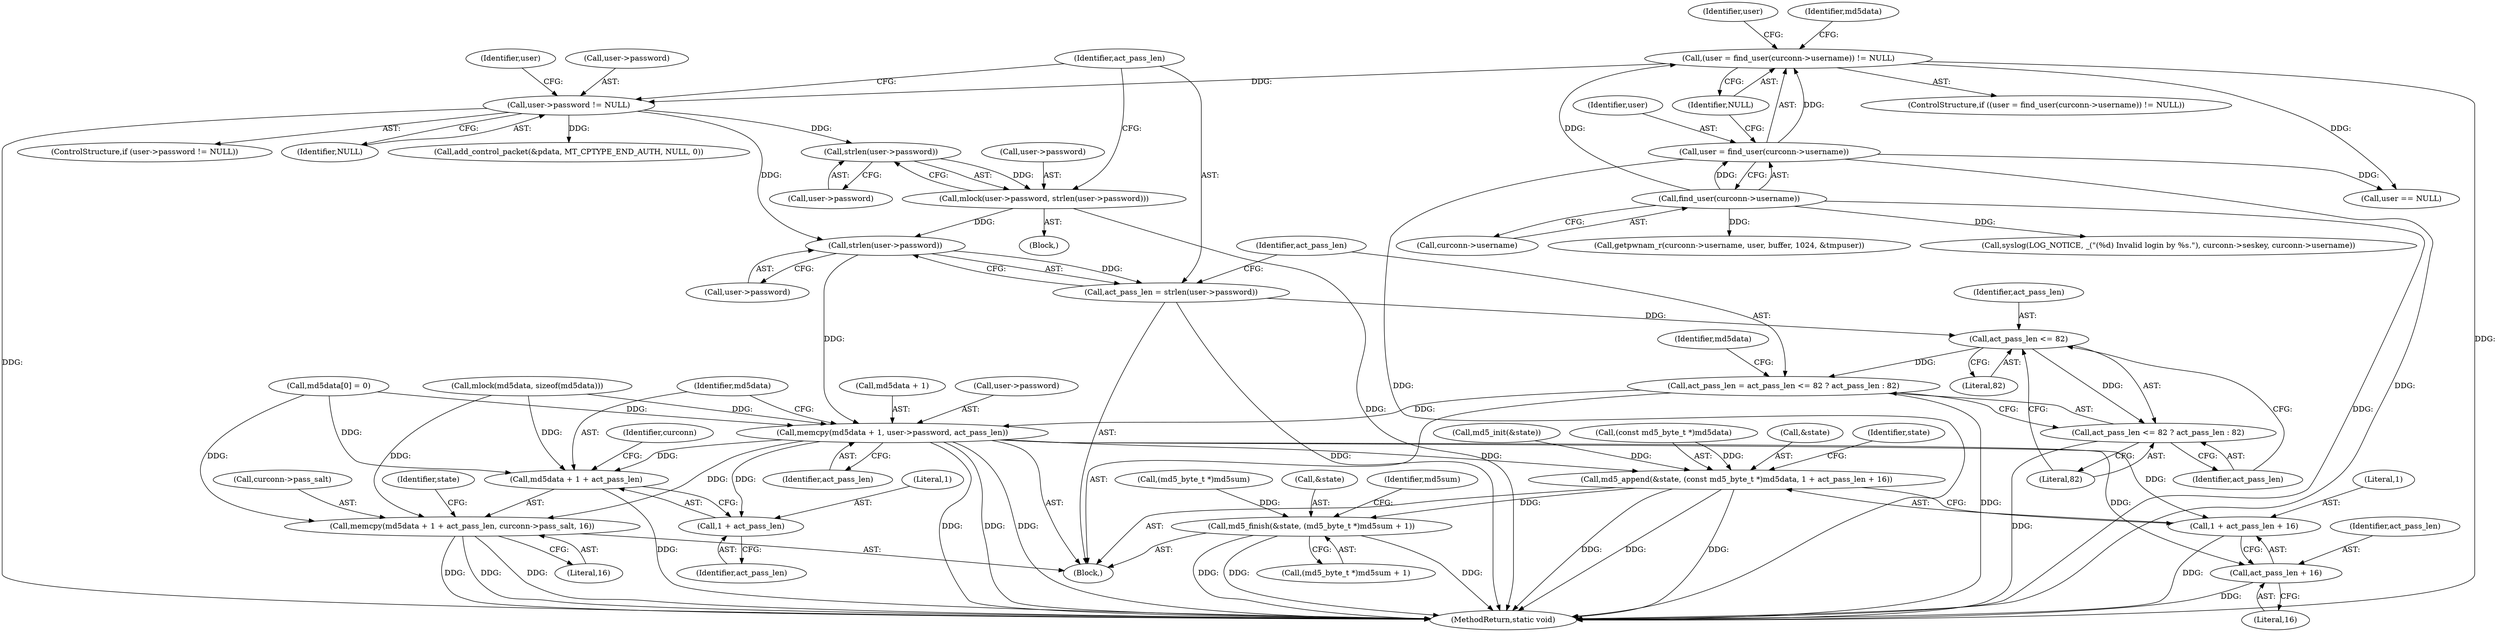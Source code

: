 digraph "0_MAC-Telnet_b69d11727d4f0f8cf719c79e3fb700f55ca03e9a_2@API" {
"1000174" [label="(Call,strlen(user->password))"];
"1000158" [label="(Call,user->password != NULL)"];
"1000139" [label="(Call,(user = find_user(curconn->username)) != NULL)"];
"1000140" [label="(Call,user = find_user(curconn->username))"];
"1000142" [label="(Call,find_user(curconn->username))"];
"1000164" [label="(Call,mlock(user->password, strlen(user->password)))"];
"1000168" [label="(Call,strlen(user->password))"];
"1000172" [label="(Call,act_pass_len = strlen(user->password))"];
"1000181" [label="(Call,act_pass_len <= 82)"];
"1000178" [label="(Call,act_pass_len = act_pass_len <= 82 ? act_pass_len : 82)"];
"1000191" [label="(Call,memcpy(md5data + 1, user->password, act_pass_len))"];
"1000199" [label="(Call,memcpy(md5data + 1 + act_pass_len, curconn->pass_salt, 16))"];
"1000200" [label="(Call,md5data + 1 + act_pass_len)"];
"1000202" [label="(Call,1 + act_pass_len)"];
"1000212" [label="(Call,md5_append(&state, (const md5_byte_t *)md5data, 1 + act_pass_len + 16))"];
"1000223" [label="(Call,md5_finish(&state, (md5_byte_t *)md5sum + 1))"];
"1000218" [label="(Call,1 + act_pass_len + 16)"];
"1000220" [label="(Call,act_pass_len + 16)"];
"1000180" [label="(Call,act_pass_len <= 82 ? act_pass_len : 82)"];
"1000211" [label="(Identifier,state)"];
"1000178" [label="(Call,act_pass_len = act_pass_len <= 82 ? act_pass_len : 82)"];
"1000219" [label="(Literal,1)"];
"1000277" [label="(Identifier,user)"];
"1000157" [label="(ControlStructure,if (user->password != NULL))"];
"1000195" [label="(Call,user->password)"];
"1000143" [label="(Call,curconn->username)"];
"1000202" [label="(Call,1 + act_pass_len)"];
"1000198" [label="(Identifier,act_pass_len)"];
"1000191" [label="(Call,memcpy(md5data + 1, user->password, act_pass_len))"];
"1000163" [label="(Block,)"];
"1000186" [label="(Call,md5data[0] = 0)"];
"1000150" [label="(Identifier,md5data)"];
"1000169" [label="(Call,user->password)"];
"1000164" [label="(Call,mlock(user->password, strlen(user->password)))"];
"1000705" [label="(MethodReturn,static void)"];
"1000200" [label="(Call,md5data + 1 + act_pass_len)"];
"1000276" [label="(Call,user == NULL)"];
"1000227" [label="(Call,(md5_byte_t *)md5sum)"];
"1000222" [label="(Literal,16)"];
"1000166" [label="(Identifier,user)"];
"1000182" [label="(Identifier,act_pass_len)"];
"1000224" [label="(Call,&state)"];
"1000209" [label="(Call,md5_init(&state))"];
"1000221" [label="(Identifier,act_pass_len)"];
"1000180" [label="(Call,act_pass_len <= 82 ? act_pass_len : 82)"];
"1000201" [label="(Identifier,md5data)"];
"1000142" [label="(Call,find_user(curconn->username))"];
"1000212" [label="(Call,md5_append(&state, (const md5_byte_t *)md5data, 1 + act_pass_len + 16))"];
"1000165" [label="(Call,user->password)"];
"1000174" [label="(Call,strlen(user->password))"];
"1000208" [label="(Literal,16)"];
"1000204" [label="(Identifier,act_pass_len)"];
"1000192" [label="(Call,md5data + 1)"];
"1000206" [label="(Identifier,curconn)"];
"1000218" [label="(Call,1 + act_pass_len + 16)"];
"1000141" [label="(Identifier,user)"];
"1000226" [label="(Call,(md5_byte_t *)md5sum + 1)"];
"1000188" [label="(Identifier,md5data)"];
"1000184" [label="(Identifier,act_pass_len)"];
"1000215" [label="(Call,(const md5_byte_t *)md5data)"];
"1000183" [label="(Literal,82)"];
"1000220" [label="(Call,act_pass_len + 16)"];
"1000179" [label="(Identifier,act_pass_len)"];
"1000173" [label="(Identifier,act_pass_len)"];
"1000159" [label="(Call,user->password)"];
"1000203" [label="(Literal,1)"];
"1000213" [label="(Call,&state)"];
"1000181" [label="(Call,act_pass_len <= 82)"];
"1000162" [label="(Identifier,NULL)"];
"1000225" [label="(Identifier,state)"];
"1000223" [label="(Call,md5_finish(&state, (md5_byte_t *)md5sum + 1))"];
"1000140" [label="(Call,user = find_user(curconn->username))"];
"1000158" [label="(Call,user->password != NULL)"];
"1000168" [label="(Call,strlen(user->password))"];
"1000185" [label="(Literal,82)"];
"1000233" [label="(Identifier,md5sum)"];
"1000175" [label="(Call,user->password)"];
"1000138" [label="(ControlStructure,if ((user = find_user(curconn->username)) != NULL))"];
"1000146" [label="(Identifier,NULL)"];
"1000149" [label="(Call,mlock(md5data, sizeof(md5data)))"];
"1000256" [label="(Call,add_control_packet(&pdata, MT_CPTYPE_END_AUTH, NULL, 0))"];
"1000409" [label="(Call,getpwnam_r(curconn->username, user, buffer, 1024, &tmpuser))"];
"1000199" [label="(Call,memcpy(md5data + 1 + act_pass_len, curconn->pass_salt, 16))"];
"1000139" [label="(Call,(user = find_user(curconn->username)) != NULL)"];
"1000147" [label="(Block,)"];
"1000172" [label="(Call,act_pass_len = strlen(user->password))"];
"1000205" [label="(Call,curconn->pass_salt)"];
"1000288" [label="(Call,syslog(LOG_NOTICE, _(\"(%d) Invalid login by %s.\"), curconn->seskey, curconn->username))"];
"1000174" -> "1000172"  [label="AST: "];
"1000174" -> "1000175"  [label="CFG: "];
"1000175" -> "1000174"  [label="AST: "];
"1000172" -> "1000174"  [label="CFG: "];
"1000174" -> "1000172"  [label="DDG: "];
"1000158" -> "1000174"  [label="DDG: "];
"1000164" -> "1000174"  [label="DDG: "];
"1000174" -> "1000191"  [label="DDG: "];
"1000158" -> "1000157"  [label="AST: "];
"1000158" -> "1000162"  [label="CFG: "];
"1000159" -> "1000158"  [label="AST: "];
"1000162" -> "1000158"  [label="AST: "];
"1000166" -> "1000158"  [label="CFG: "];
"1000173" -> "1000158"  [label="CFG: "];
"1000158" -> "1000705"  [label="DDG: "];
"1000139" -> "1000158"  [label="DDG: "];
"1000158" -> "1000168"  [label="DDG: "];
"1000158" -> "1000256"  [label="DDG: "];
"1000139" -> "1000138"  [label="AST: "];
"1000139" -> "1000146"  [label="CFG: "];
"1000140" -> "1000139"  [label="AST: "];
"1000146" -> "1000139"  [label="AST: "];
"1000150" -> "1000139"  [label="CFG: "];
"1000277" -> "1000139"  [label="CFG: "];
"1000139" -> "1000705"  [label="DDG: "];
"1000140" -> "1000139"  [label="DDG: "];
"1000142" -> "1000139"  [label="DDG: "];
"1000139" -> "1000276"  [label="DDG: "];
"1000140" -> "1000142"  [label="CFG: "];
"1000141" -> "1000140"  [label="AST: "];
"1000142" -> "1000140"  [label="AST: "];
"1000146" -> "1000140"  [label="CFG: "];
"1000140" -> "1000705"  [label="DDG: "];
"1000140" -> "1000705"  [label="DDG: "];
"1000142" -> "1000140"  [label="DDG: "];
"1000140" -> "1000276"  [label="DDG: "];
"1000142" -> "1000143"  [label="CFG: "];
"1000143" -> "1000142"  [label="AST: "];
"1000142" -> "1000705"  [label="DDG: "];
"1000142" -> "1000288"  [label="DDG: "];
"1000142" -> "1000409"  [label="DDG: "];
"1000164" -> "1000163"  [label="AST: "];
"1000164" -> "1000168"  [label="CFG: "];
"1000165" -> "1000164"  [label="AST: "];
"1000168" -> "1000164"  [label="AST: "];
"1000173" -> "1000164"  [label="CFG: "];
"1000164" -> "1000705"  [label="DDG: "];
"1000168" -> "1000164"  [label="DDG: "];
"1000168" -> "1000169"  [label="CFG: "];
"1000169" -> "1000168"  [label="AST: "];
"1000172" -> "1000147"  [label="AST: "];
"1000173" -> "1000172"  [label="AST: "];
"1000179" -> "1000172"  [label="CFG: "];
"1000172" -> "1000705"  [label="DDG: "];
"1000172" -> "1000181"  [label="DDG: "];
"1000181" -> "1000180"  [label="AST: "];
"1000181" -> "1000183"  [label="CFG: "];
"1000182" -> "1000181"  [label="AST: "];
"1000183" -> "1000181"  [label="AST: "];
"1000184" -> "1000181"  [label="CFG: "];
"1000185" -> "1000181"  [label="CFG: "];
"1000181" -> "1000178"  [label="DDG: "];
"1000181" -> "1000180"  [label="DDG: "];
"1000178" -> "1000147"  [label="AST: "];
"1000178" -> "1000180"  [label="CFG: "];
"1000179" -> "1000178"  [label="AST: "];
"1000180" -> "1000178"  [label="AST: "];
"1000188" -> "1000178"  [label="CFG: "];
"1000178" -> "1000705"  [label="DDG: "];
"1000178" -> "1000191"  [label="DDG: "];
"1000191" -> "1000147"  [label="AST: "];
"1000191" -> "1000198"  [label="CFG: "];
"1000192" -> "1000191"  [label="AST: "];
"1000195" -> "1000191"  [label="AST: "];
"1000198" -> "1000191"  [label="AST: "];
"1000201" -> "1000191"  [label="CFG: "];
"1000191" -> "1000705"  [label="DDG: "];
"1000191" -> "1000705"  [label="DDG: "];
"1000191" -> "1000705"  [label="DDG: "];
"1000186" -> "1000191"  [label="DDG: "];
"1000149" -> "1000191"  [label="DDG: "];
"1000191" -> "1000199"  [label="DDG: "];
"1000191" -> "1000200"  [label="DDG: "];
"1000191" -> "1000202"  [label="DDG: "];
"1000191" -> "1000212"  [label="DDG: "];
"1000191" -> "1000218"  [label="DDG: "];
"1000191" -> "1000220"  [label="DDG: "];
"1000199" -> "1000147"  [label="AST: "];
"1000199" -> "1000208"  [label="CFG: "];
"1000200" -> "1000199"  [label="AST: "];
"1000205" -> "1000199"  [label="AST: "];
"1000208" -> "1000199"  [label="AST: "];
"1000211" -> "1000199"  [label="CFG: "];
"1000199" -> "1000705"  [label="DDG: "];
"1000199" -> "1000705"  [label="DDG: "];
"1000199" -> "1000705"  [label="DDG: "];
"1000186" -> "1000199"  [label="DDG: "];
"1000149" -> "1000199"  [label="DDG: "];
"1000200" -> "1000202"  [label="CFG: "];
"1000201" -> "1000200"  [label="AST: "];
"1000202" -> "1000200"  [label="AST: "];
"1000206" -> "1000200"  [label="CFG: "];
"1000200" -> "1000705"  [label="DDG: "];
"1000186" -> "1000200"  [label="DDG: "];
"1000149" -> "1000200"  [label="DDG: "];
"1000202" -> "1000204"  [label="CFG: "];
"1000203" -> "1000202"  [label="AST: "];
"1000204" -> "1000202"  [label="AST: "];
"1000212" -> "1000147"  [label="AST: "];
"1000212" -> "1000218"  [label="CFG: "];
"1000213" -> "1000212"  [label="AST: "];
"1000215" -> "1000212"  [label="AST: "];
"1000218" -> "1000212"  [label="AST: "];
"1000225" -> "1000212"  [label="CFG: "];
"1000212" -> "1000705"  [label="DDG: "];
"1000212" -> "1000705"  [label="DDG: "];
"1000212" -> "1000705"  [label="DDG: "];
"1000209" -> "1000212"  [label="DDG: "];
"1000215" -> "1000212"  [label="DDG: "];
"1000212" -> "1000223"  [label="DDG: "];
"1000223" -> "1000147"  [label="AST: "];
"1000223" -> "1000226"  [label="CFG: "];
"1000224" -> "1000223"  [label="AST: "];
"1000226" -> "1000223"  [label="AST: "];
"1000233" -> "1000223"  [label="CFG: "];
"1000223" -> "1000705"  [label="DDG: "];
"1000223" -> "1000705"  [label="DDG: "];
"1000223" -> "1000705"  [label="DDG: "];
"1000227" -> "1000223"  [label="DDG: "];
"1000218" -> "1000220"  [label="CFG: "];
"1000219" -> "1000218"  [label="AST: "];
"1000220" -> "1000218"  [label="AST: "];
"1000218" -> "1000705"  [label="DDG: "];
"1000220" -> "1000222"  [label="CFG: "];
"1000221" -> "1000220"  [label="AST: "];
"1000222" -> "1000220"  [label="AST: "];
"1000220" -> "1000705"  [label="DDG: "];
"1000180" -> "1000184"  [label="CFG: "];
"1000180" -> "1000185"  [label="CFG: "];
"1000184" -> "1000180"  [label="AST: "];
"1000185" -> "1000180"  [label="AST: "];
"1000180" -> "1000705"  [label="DDG: "];
}
